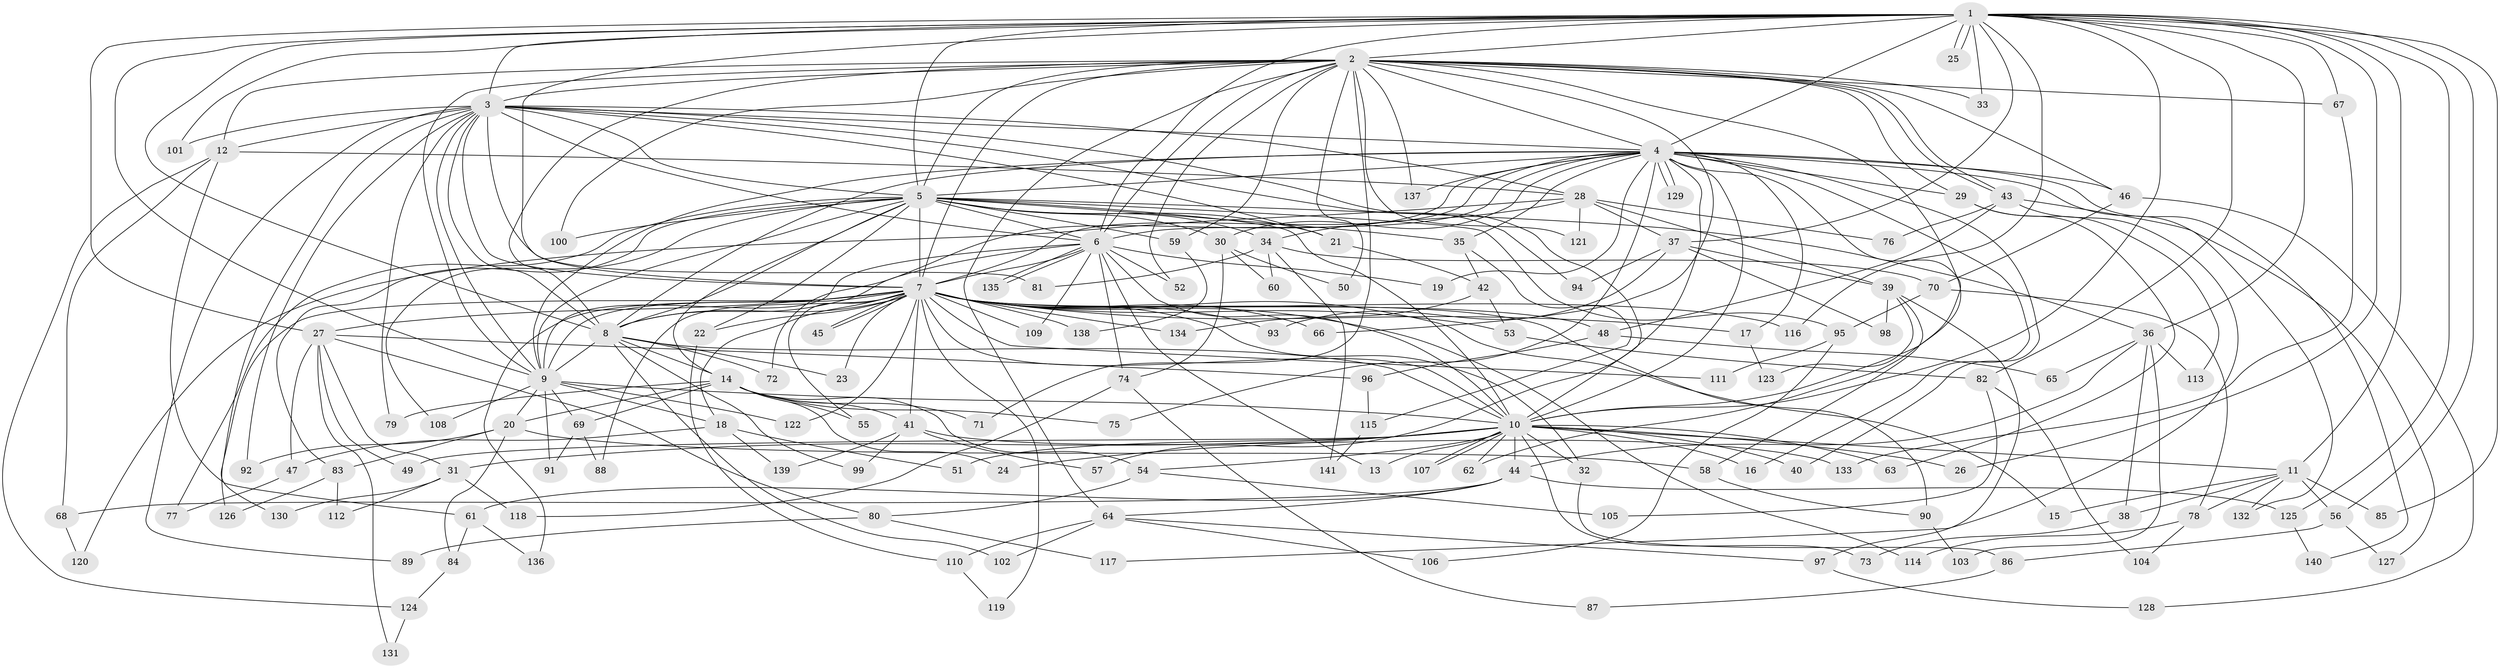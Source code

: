 // coarse degree distribution, {25: 0.01834862385321101, 19: 0.009174311926605505, 27: 0.009174311926605505, 24: 0.009174311926605505, 15: 0.009174311926605505, 35: 0.009174311926605505, 13: 0.009174311926605505, 16: 0.009174311926605505, 22: 0.009174311926605505, 6: 0.05504587155963303, 11: 0.009174311926605505, 2: 0.4954128440366973, 3: 0.1651376146788991, 5: 0.03669724770642202, 7: 0.01834862385321101, 8: 0.027522935779816515, 4: 0.08256880733944955, 1: 0.01834862385321101}
// Generated by graph-tools (version 1.1) at 2025/41/03/06/25 10:41:37]
// undirected, 141 vertices, 307 edges
graph export_dot {
graph [start="1"]
  node [color=gray90,style=filled];
  1;
  2;
  3;
  4;
  5;
  6;
  7;
  8;
  9;
  10;
  11;
  12;
  13;
  14;
  15;
  16;
  17;
  18;
  19;
  20;
  21;
  22;
  23;
  24;
  25;
  26;
  27;
  28;
  29;
  30;
  31;
  32;
  33;
  34;
  35;
  36;
  37;
  38;
  39;
  40;
  41;
  42;
  43;
  44;
  45;
  46;
  47;
  48;
  49;
  50;
  51;
  52;
  53;
  54;
  55;
  56;
  57;
  58;
  59;
  60;
  61;
  62;
  63;
  64;
  65;
  66;
  67;
  68;
  69;
  70;
  71;
  72;
  73;
  74;
  75;
  76;
  77;
  78;
  79;
  80;
  81;
  82;
  83;
  84;
  85;
  86;
  87;
  88;
  89;
  90;
  91;
  92;
  93;
  94;
  95;
  96;
  97;
  98;
  99;
  100;
  101;
  102;
  103;
  104;
  105;
  106;
  107;
  108;
  109;
  110;
  111;
  112;
  113;
  114;
  115;
  116;
  117;
  118;
  119;
  120;
  121;
  122;
  123;
  124;
  125;
  126;
  127;
  128;
  129;
  130;
  131;
  132;
  133;
  134;
  135;
  136;
  137;
  138;
  139;
  140;
  141;
  1 -- 2;
  1 -- 3;
  1 -- 4;
  1 -- 5;
  1 -- 6;
  1 -- 7;
  1 -- 8;
  1 -- 9;
  1 -- 10;
  1 -- 11;
  1 -- 25;
  1 -- 25;
  1 -- 26;
  1 -- 27;
  1 -- 33;
  1 -- 36;
  1 -- 37;
  1 -- 56;
  1 -- 67;
  1 -- 82;
  1 -- 85;
  1 -- 101;
  1 -- 116;
  1 -- 125;
  2 -- 3;
  2 -- 4;
  2 -- 5;
  2 -- 6;
  2 -- 7;
  2 -- 8;
  2 -- 9;
  2 -- 10;
  2 -- 12;
  2 -- 29;
  2 -- 33;
  2 -- 43;
  2 -- 43;
  2 -- 46;
  2 -- 50;
  2 -- 52;
  2 -- 59;
  2 -- 64;
  2 -- 66;
  2 -- 67;
  2 -- 71;
  2 -- 100;
  2 -- 121;
  2 -- 137;
  3 -- 4;
  3 -- 5;
  3 -- 6;
  3 -- 7;
  3 -- 8;
  3 -- 9;
  3 -- 10;
  3 -- 12;
  3 -- 21;
  3 -- 28;
  3 -- 79;
  3 -- 81;
  3 -- 89;
  3 -- 92;
  3 -- 94;
  3 -- 101;
  3 -- 130;
  4 -- 5;
  4 -- 6;
  4 -- 7;
  4 -- 8;
  4 -- 9;
  4 -- 10;
  4 -- 16;
  4 -- 17;
  4 -- 19;
  4 -- 29;
  4 -- 30;
  4 -- 35;
  4 -- 40;
  4 -- 46;
  4 -- 57;
  4 -- 62;
  4 -- 72;
  4 -- 75;
  4 -- 129;
  4 -- 129;
  4 -- 132;
  4 -- 137;
  4 -- 140;
  5 -- 6;
  5 -- 7;
  5 -- 8;
  5 -- 9;
  5 -- 10;
  5 -- 14;
  5 -- 21;
  5 -- 22;
  5 -- 30;
  5 -- 34;
  5 -- 35;
  5 -- 36;
  5 -- 59;
  5 -- 77;
  5 -- 83;
  5 -- 95;
  5 -- 100;
  5 -- 108;
  6 -- 7;
  6 -- 8;
  6 -- 9;
  6 -- 10;
  6 -- 13;
  6 -- 19;
  6 -- 52;
  6 -- 74;
  6 -- 109;
  6 -- 135;
  6 -- 135;
  7 -- 8;
  7 -- 9;
  7 -- 10;
  7 -- 15;
  7 -- 17;
  7 -- 18;
  7 -- 22;
  7 -- 23;
  7 -- 27;
  7 -- 32;
  7 -- 41;
  7 -- 45;
  7 -- 45;
  7 -- 48;
  7 -- 53;
  7 -- 55;
  7 -- 66;
  7 -- 88;
  7 -- 90;
  7 -- 93;
  7 -- 109;
  7 -- 111;
  7 -- 114;
  7 -- 116;
  7 -- 119;
  7 -- 122;
  7 -- 126;
  7 -- 134;
  7 -- 136;
  7 -- 138;
  8 -- 9;
  8 -- 10;
  8 -- 14;
  8 -- 23;
  8 -- 72;
  8 -- 99;
  8 -- 102;
  9 -- 10;
  9 -- 18;
  9 -- 20;
  9 -- 69;
  9 -- 91;
  9 -- 108;
  9 -- 122;
  10 -- 11;
  10 -- 13;
  10 -- 16;
  10 -- 24;
  10 -- 26;
  10 -- 31;
  10 -- 32;
  10 -- 40;
  10 -- 44;
  10 -- 49;
  10 -- 51;
  10 -- 54;
  10 -- 62;
  10 -- 63;
  10 -- 73;
  10 -- 107;
  10 -- 107;
  11 -- 15;
  11 -- 38;
  11 -- 56;
  11 -- 78;
  11 -- 85;
  11 -- 132;
  12 -- 28;
  12 -- 61;
  12 -- 68;
  12 -- 124;
  14 -- 20;
  14 -- 24;
  14 -- 41;
  14 -- 54;
  14 -- 55;
  14 -- 69;
  14 -- 71;
  14 -- 75;
  14 -- 79;
  17 -- 123;
  18 -- 47;
  18 -- 51;
  18 -- 139;
  20 -- 58;
  20 -- 83;
  20 -- 84;
  20 -- 92;
  21 -- 42;
  22 -- 110;
  27 -- 31;
  27 -- 47;
  27 -- 49;
  27 -- 80;
  27 -- 96;
  27 -- 131;
  28 -- 34;
  28 -- 37;
  28 -- 39;
  28 -- 76;
  28 -- 120;
  28 -- 121;
  29 -- 63;
  29 -- 113;
  30 -- 50;
  30 -- 60;
  30 -- 74;
  31 -- 112;
  31 -- 118;
  31 -- 130;
  32 -- 86;
  34 -- 60;
  34 -- 70;
  34 -- 81;
  34 -- 141;
  35 -- 42;
  35 -- 115;
  36 -- 38;
  36 -- 44;
  36 -- 65;
  36 -- 103;
  36 -- 113;
  37 -- 39;
  37 -- 93;
  37 -- 94;
  37 -- 98;
  38 -- 73;
  39 -- 58;
  39 -- 97;
  39 -- 98;
  39 -- 123;
  41 -- 57;
  41 -- 99;
  41 -- 133;
  41 -- 139;
  42 -- 53;
  42 -- 134;
  43 -- 48;
  43 -- 76;
  43 -- 117;
  43 -- 127;
  44 -- 61;
  44 -- 64;
  44 -- 68;
  44 -- 125;
  46 -- 70;
  46 -- 128;
  47 -- 77;
  48 -- 65;
  48 -- 96;
  53 -- 82;
  54 -- 80;
  54 -- 105;
  56 -- 86;
  56 -- 127;
  58 -- 90;
  59 -- 138;
  61 -- 84;
  61 -- 136;
  64 -- 97;
  64 -- 102;
  64 -- 106;
  64 -- 110;
  67 -- 133;
  68 -- 120;
  69 -- 88;
  69 -- 91;
  70 -- 78;
  70 -- 95;
  74 -- 87;
  74 -- 118;
  78 -- 104;
  78 -- 114;
  80 -- 89;
  80 -- 117;
  82 -- 104;
  82 -- 105;
  83 -- 112;
  83 -- 126;
  84 -- 124;
  86 -- 87;
  90 -- 103;
  95 -- 106;
  95 -- 111;
  96 -- 115;
  97 -- 128;
  110 -- 119;
  115 -- 141;
  124 -- 131;
  125 -- 140;
}
